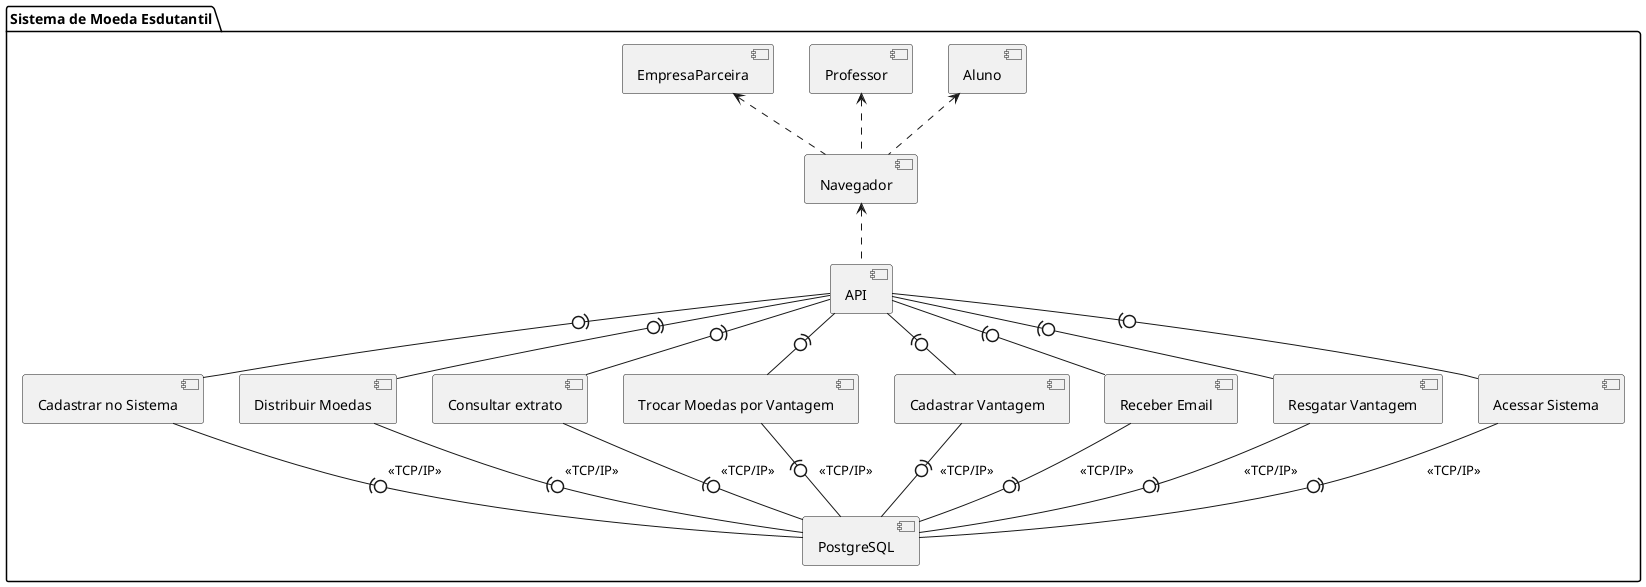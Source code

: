 @startuml
package "Sistema de Moeda Esdutantil" {

    [Navegador] <.. [API]

    [API] -(0- [Cadastrar no Sistema]
    [API] -(0- [Distribuir Moedas]
    [API] -(0- [Consultar extrato]
    [API] -(0- [Trocar Moedas por Vantagem]
    [API] -(0- [Cadastrar Vantagem]
    [API] -(0- [Receber Email]
    [API] -(0- [Resgatar Vantagem]
    [API] -(0- [Acessar Sistema]

    [Cadastrar no Sistema] -(0- [PostgreSQL]:<<TCP/IP>>
    [Distribuir Moedas] -(0- [PostgreSQL]:<<TCP/IP>>
    [Consultar extrato] -(0- [PostgreSQL]:<<TCP/IP>>
    [Trocar Moedas por Vantagem] -(0- [PostgreSQL]:<<TCP/IP>>
    [Cadastrar Vantagem] -(0- [PostgreSQL]:<<TCP/IP>>
    [Receber Email] -(0- [PostgreSQL]:<<TCP/IP>>
    [Resgatar Vantagem] -(0- [PostgreSQL]:<<TCP/IP>>
    [Acessar Sistema] -(0- [PostgreSQL]:<<TCP/IP>>

    [Aluno] <.. [Navegador]
    [Professor] <.. [Navegador]
    [EmpresaParceira] <.. [Navegador]
}

@enduml
